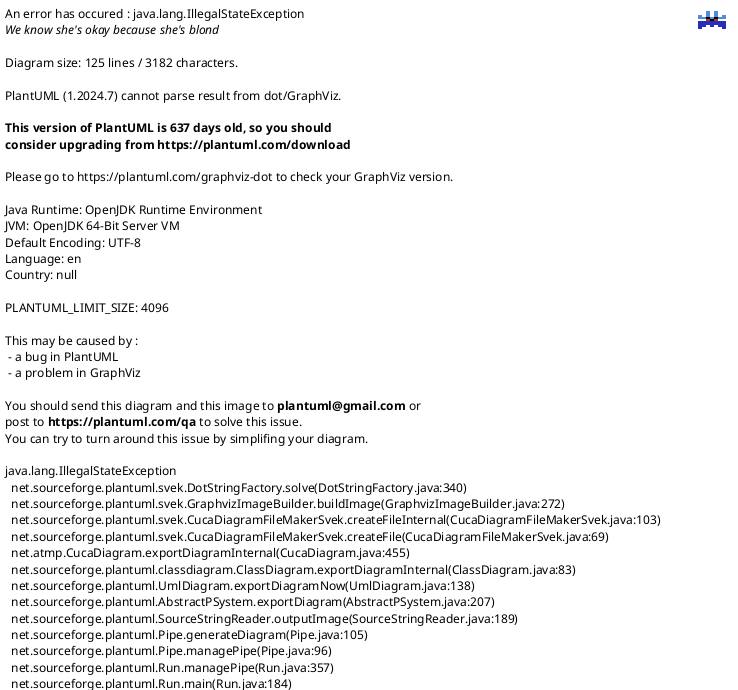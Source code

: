 @startuml
' Class Diagram for View Violation Record Feature

title View Violation Record Class Diagram

hide empty members
skinparam packageStyle rectangle
skinparam linetype ortho
skinparam defaultFontSize 14
skinparam defaultFontName Arial
skinparam classFontSize 12
skinparam classFontName Arial
skinparam noteFontSize 11
skinparam noteFontName Arial

skinparam class {
    BackgroundColor LightBlue
    BorderColor DarkBlue
    ArrowColor DarkBlue
    FontSize 12
}

skinparam package {
    BackgroundColor LightYellow
    BorderColor DarkOrange
    FontSize 14
    FontStyle bold
}

skinparam interface {
    BackgroundColor LightGreen
    BorderColor DarkGreen
    FontSize 12
}

skinparam enum {
    BackgroundColor LightCyan
    BorderColor DarkCyan
    FontSize 12
}

package "Controllers" {
    class StudentViolationController <<Controller>> {
        - _studentViolationService: IStudentViolationService
        + GetList(search: SearchStudentViolation): Task<IActionResult>
    }
}

package "Services" {
    interface IStudentViolationService <<Interface>> {
        + GetAll(search: SearchStudentViolation): Task<(string, SearchResult?)>
    }
    class StudentViolationService <<Service>> {
        - _context: DbContext
        + GetAll(search: SearchStudentViolation): Task<(string, SearchResult?)>
    }
}

package "Models & DTOs" {
    class SearchStudentViolation <<DTO>> {
        + StudentExamId: string
        + PageSize: int
        + CurrentPage: int
        + TextSearch: string
    }
    class SearchRequestVM <<DTO>> {
        + PageSize: int
        + CurrentPage: int
        + TextSearch: string
    }
    class SearchResult <<DTO>> {
        + Result: object
        + TotalPage: int
        + PageSize: int
        + CurrentPage: int
        + Total: int
    }
    class StudentViolationVM <<DTO>> {
        + ViolationId: string
        + StudentExamId: string
        + Message: string
        + ScreenshotPath: string
        + CreatedAt: DateTime
        + ViolationName: string
        + StudentName: string
        + StudentCode: string
        + StudentEmail: string
    }
}

package "Entities" {
    class StudentViolation {
        + Id: string
        + StudentExamId: string
        + Message: string
        + ScreenshotPath: string
        + CreatedAt: DateTime
        + ViolationName: string
        + StudentExam: StudentExam
    }
    class StudentExam {
        + StudentExamId: string
        + User: User
    }
    class User {
        + UserId: string
        + FullName: string
        + UserCode: string
        + Email: string
    }
}

' Relationships
StudentViolationController ..> IStudentViolationService : <<uses>>
StudentViolationController ..> SearchStudentViolation : <<uses>>
IStudentViolationService <|.. StudentViolationService
StudentViolationService ..> StudentViolation : <<queries>>
StudentViolationService ..> StudentExam : <<includes>>
StudentViolationService ..> User : <<includes>>
StudentViolationService ..> SearchResult : <<returns>>
SearchStudentViolation --|> SearchRequestVM
SearchResult o-- StudentViolationVM : <<contains>>
StudentViolation o-- StudentExam : <<for>>
StudentExam o-- User : <<for>>
StudentViolationVM o-- StudentViolation : <<maps from>>

@enduml 